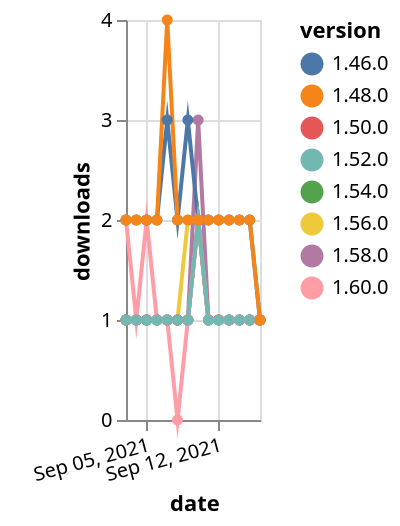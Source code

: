 {"$schema": "https://vega.github.io/schema/vega-lite/v5.json", "description": "A simple bar chart with embedded data.", "data": {"values": [{"date": "2021-09-03", "total": 160, "delta": 1, "version": "1.56.0"}, {"date": "2021-09-04", "total": 161, "delta": 1, "version": "1.56.0"}, {"date": "2021-09-05", "total": 162, "delta": 1, "version": "1.56.0"}, {"date": "2021-09-06", "total": 163, "delta": 1, "version": "1.56.0"}, {"date": "2021-09-07", "total": 164, "delta": 1, "version": "1.56.0"}, {"date": "2021-09-08", "total": 165, "delta": 1, "version": "1.56.0"}, {"date": "2021-09-09", "total": 167, "delta": 2, "version": "1.56.0"}, {"date": "2021-09-10", "total": 169, "delta": 2, "version": "1.56.0"}, {"date": "2021-09-11", "total": 170, "delta": 1, "version": "1.56.0"}, {"date": "2021-09-12", "total": 171, "delta": 1, "version": "1.56.0"}, {"date": "2021-09-13", "total": 172, "delta": 1, "version": "1.56.0"}, {"date": "2021-09-14", "total": 173, "delta": 1, "version": "1.56.0"}, {"date": "2021-09-15", "total": 174, "delta": 1, "version": "1.56.0"}, {"date": "2021-09-16", "total": 175, "delta": 1, "version": "1.56.0"}, {"date": "2021-09-03", "total": 184, "delta": 1, "version": "1.54.0"}, {"date": "2021-09-04", "total": 185, "delta": 1, "version": "1.54.0"}, {"date": "2021-09-05", "total": 186, "delta": 1, "version": "1.54.0"}, {"date": "2021-09-06", "total": 187, "delta": 1, "version": "1.54.0"}, {"date": "2021-09-07", "total": 188, "delta": 1, "version": "1.54.0"}, {"date": "2021-09-08", "total": 189, "delta": 1, "version": "1.54.0"}, {"date": "2021-09-09", "total": 190, "delta": 1, "version": "1.54.0"}, {"date": "2021-09-10", "total": 192, "delta": 2, "version": "1.54.0"}, {"date": "2021-09-11", "total": 193, "delta": 1, "version": "1.54.0"}, {"date": "2021-09-12", "total": 194, "delta": 1, "version": "1.54.0"}, {"date": "2021-09-13", "total": 195, "delta": 1, "version": "1.54.0"}, {"date": "2021-09-14", "total": 196, "delta": 1, "version": "1.54.0"}, {"date": "2021-09-15", "total": 197, "delta": 1, "version": "1.54.0"}, {"date": "2021-09-16", "total": 198, "delta": 1, "version": "1.54.0"}, {"date": "2021-09-03", "total": 173, "delta": 1, "version": "1.58.0"}, {"date": "2021-09-04", "total": 174, "delta": 1, "version": "1.58.0"}, {"date": "2021-09-05", "total": 175, "delta": 1, "version": "1.58.0"}, {"date": "2021-09-06", "total": 176, "delta": 1, "version": "1.58.0"}, {"date": "2021-09-07", "total": 177, "delta": 1, "version": "1.58.0"}, {"date": "2021-09-08", "total": 178, "delta": 1, "version": "1.58.0"}, {"date": "2021-09-09", "total": 179, "delta": 1, "version": "1.58.0"}, {"date": "2021-09-10", "total": 182, "delta": 3, "version": "1.58.0"}, {"date": "2021-09-11", "total": 183, "delta": 1, "version": "1.58.0"}, {"date": "2021-09-12", "total": 184, "delta": 1, "version": "1.58.0"}, {"date": "2021-09-13", "total": 185, "delta": 1, "version": "1.58.0"}, {"date": "2021-09-14", "total": 186, "delta": 1, "version": "1.58.0"}, {"date": "2021-09-15", "total": 187, "delta": 1, "version": "1.58.0"}, {"date": "2021-09-16", "total": 188, "delta": 1, "version": "1.58.0"}, {"date": "2021-09-03", "total": 240, "delta": 1, "version": "1.50.0"}, {"date": "2021-09-04", "total": 241, "delta": 1, "version": "1.50.0"}, {"date": "2021-09-05", "total": 242, "delta": 1, "version": "1.50.0"}, {"date": "2021-09-06", "total": 243, "delta": 1, "version": "1.50.0"}, {"date": "2021-09-07", "total": 244, "delta": 1, "version": "1.50.0"}, {"date": "2021-09-08", "total": 245, "delta": 1, "version": "1.50.0"}, {"date": "2021-09-09", "total": 246, "delta": 1, "version": "1.50.0"}, {"date": "2021-09-10", "total": 248, "delta": 2, "version": "1.50.0"}, {"date": "2021-09-11", "total": 249, "delta": 1, "version": "1.50.0"}, {"date": "2021-09-12", "total": 250, "delta": 1, "version": "1.50.0"}, {"date": "2021-09-13", "total": 251, "delta": 1, "version": "1.50.0"}, {"date": "2021-09-14", "total": 252, "delta": 1, "version": "1.50.0"}, {"date": "2021-09-15", "total": 253, "delta": 1, "version": "1.50.0"}, {"date": "2021-09-16", "total": 254, "delta": 1, "version": "1.50.0"}, {"date": "2021-09-03", "total": 116, "delta": 2, "version": "1.60.0"}, {"date": "2021-09-04", "total": 117, "delta": 1, "version": "1.60.0"}, {"date": "2021-09-05", "total": 119, "delta": 2, "version": "1.60.0"}, {"date": "2021-09-06", "total": 120, "delta": 1, "version": "1.60.0"}, {"date": "2021-09-07", "total": 121, "delta": 1, "version": "1.60.0"}, {"date": "2021-09-08", "total": 121, "delta": 0, "version": "1.60.0"}, {"date": "2021-09-09", "total": 122, "delta": 1, "version": "1.60.0"}, {"date": "2021-09-10", "total": 124, "delta": 2, "version": "1.60.0"}, {"date": "2021-09-11", "total": 125, "delta": 1, "version": "1.60.0"}, {"date": "2021-09-12", "total": 126, "delta": 1, "version": "1.60.0"}, {"date": "2021-09-13", "total": 127, "delta": 1, "version": "1.60.0"}, {"date": "2021-09-14", "total": 128, "delta": 1, "version": "1.60.0"}, {"date": "2021-09-15", "total": 129, "delta": 1, "version": "1.60.0"}, {"date": "2021-09-16", "total": 130, "delta": 1, "version": "1.60.0"}, {"date": "2021-09-03", "total": 2358, "delta": 2, "version": "1.46.0"}, {"date": "2021-09-04", "total": 2360, "delta": 2, "version": "1.46.0"}, {"date": "2021-09-05", "total": 2362, "delta": 2, "version": "1.46.0"}, {"date": "2021-09-06", "total": 2364, "delta": 2, "version": "1.46.0"}, {"date": "2021-09-07", "total": 2367, "delta": 3, "version": "1.46.0"}, {"date": "2021-09-08", "total": 2369, "delta": 2, "version": "1.46.0"}, {"date": "2021-09-09", "total": 2372, "delta": 3, "version": "1.46.0"}, {"date": "2021-09-10", "total": 2374, "delta": 2, "version": "1.46.0"}, {"date": "2021-09-11", "total": 2376, "delta": 2, "version": "1.46.0"}, {"date": "2021-09-12", "total": 2378, "delta": 2, "version": "1.46.0"}, {"date": "2021-09-13", "total": 2380, "delta": 2, "version": "1.46.0"}, {"date": "2021-09-14", "total": 2382, "delta": 2, "version": "1.46.0"}, {"date": "2021-09-15", "total": 2384, "delta": 2, "version": "1.46.0"}, {"date": "2021-09-16", "total": 2385, "delta": 1, "version": "1.46.0"}, {"date": "2021-09-03", "total": 191, "delta": 1, "version": "1.52.0"}, {"date": "2021-09-04", "total": 192, "delta": 1, "version": "1.52.0"}, {"date": "2021-09-05", "total": 193, "delta": 1, "version": "1.52.0"}, {"date": "2021-09-06", "total": 194, "delta": 1, "version": "1.52.0"}, {"date": "2021-09-07", "total": 195, "delta": 1, "version": "1.52.0"}, {"date": "2021-09-08", "total": 196, "delta": 1, "version": "1.52.0"}, {"date": "2021-09-09", "total": 197, "delta": 1, "version": "1.52.0"}, {"date": "2021-09-10", "total": 199, "delta": 2, "version": "1.52.0"}, {"date": "2021-09-11", "total": 200, "delta": 1, "version": "1.52.0"}, {"date": "2021-09-12", "total": 201, "delta": 1, "version": "1.52.0"}, {"date": "2021-09-13", "total": 202, "delta": 1, "version": "1.52.0"}, {"date": "2021-09-14", "total": 203, "delta": 1, "version": "1.52.0"}, {"date": "2021-09-15", "total": 204, "delta": 1, "version": "1.52.0"}, {"date": "2021-09-16", "total": 205, "delta": 1, "version": "1.52.0"}, {"date": "2021-09-03", "total": 2390, "delta": 2, "version": "1.48.0"}, {"date": "2021-09-04", "total": 2392, "delta": 2, "version": "1.48.0"}, {"date": "2021-09-05", "total": 2394, "delta": 2, "version": "1.48.0"}, {"date": "2021-09-06", "total": 2396, "delta": 2, "version": "1.48.0"}, {"date": "2021-09-07", "total": 2400, "delta": 4, "version": "1.48.0"}, {"date": "2021-09-08", "total": 2402, "delta": 2, "version": "1.48.0"}, {"date": "2021-09-09", "total": 2404, "delta": 2, "version": "1.48.0"}, {"date": "2021-09-10", "total": 2406, "delta": 2, "version": "1.48.0"}, {"date": "2021-09-11", "total": 2408, "delta": 2, "version": "1.48.0"}, {"date": "2021-09-12", "total": 2410, "delta": 2, "version": "1.48.0"}, {"date": "2021-09-13", "total": 2412, "delta": 2, "version": "1.48.0"}, {"date": "2021-09-14", "total": 2414, "delta": 2, "version": "1.48.0"}, {"date": "2021-09-15", "total": 2416, "delta": 2, "version": "1.48.0"}, {"date": "2021-09-16", "total": 2417, "delta": 1, "version": "1.48.0"}]}, "width": "container", "mark": {"type": "line", "point": {"filled": true}}, "encoding": {"x": {"field": "date", "type": "temporal", "timeUnit": "yearmonthdate", "title": "date", "axis": {"labelAngle": -15}}, "y": {"field": "delta", "type": "quantitative", "title": "downloads"}, "color": {"field": "version", "type": "nominal"}, "tooltip": {"field": "delta"}}}